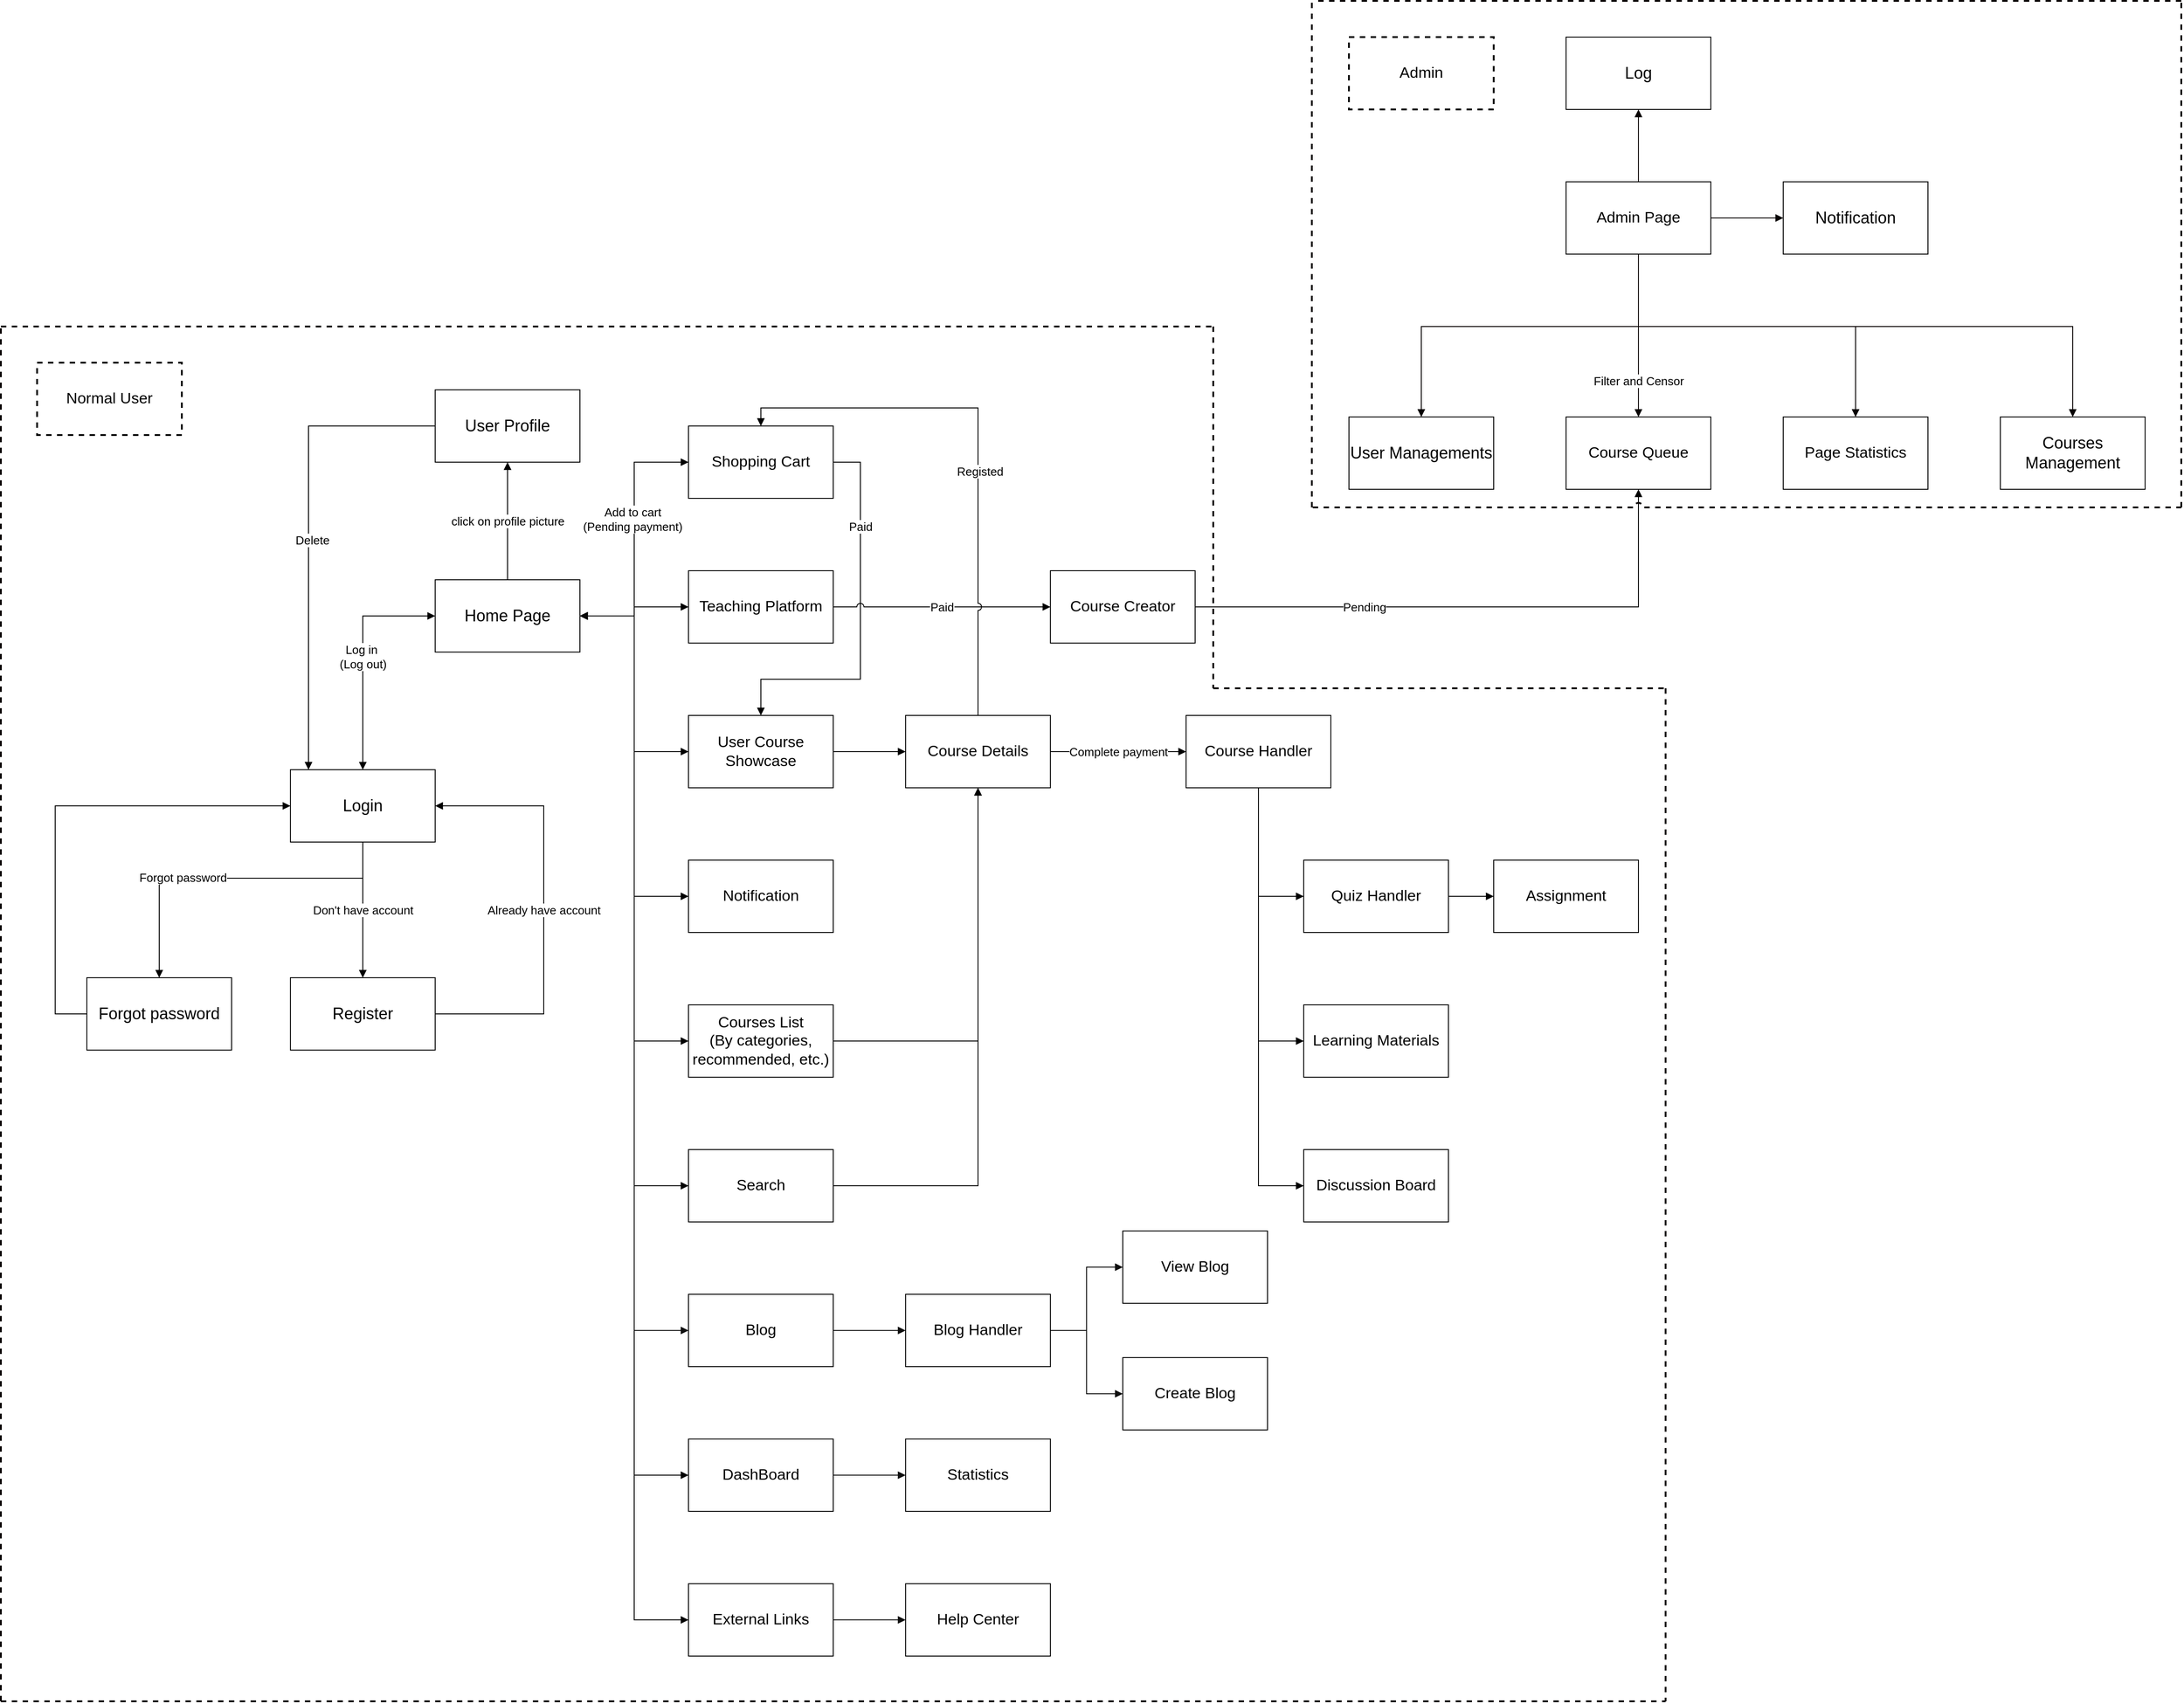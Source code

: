 <mxfile version="16.1.2" type="device"><diagram id="v6vMdrb268O3hsz2leRb" name="Page-1"><mxGraphModel dx="3694" dy="2830" grid="1" gridSize="10" guides="1" tooltips="1" connect="1" arrows="1" fold="1" page="1" pageScale="1" pageWidth="850" pageHeight="1100" math="0" shadow="0"><root><mxCell id="0"/><mxCell id="1" parent="0"/><mxCell id="CkElBzXGR7lXyXu3tSik-28" value="click on profile picture" style="edgeStyle=orthogonalEdgeStyle;rounded=0;orthogonalLoop=1;jettySize=auto;html=1;entryX=0.5;entryY=1;entryDx=0;entryDy=0;fontSize=13;startArrow=none;startFill=0;endArrow=block;endFill=1;" edge="1" parent="1" source="CkElBzXGR7lXyXu3tSik-24" target="CkElBzXGR7lXyXu3tSik-27"><mxGeometry relative="1" as="geometry"/></mxCell><mxCell id="CkElBzXGR7lXyXu3tSik-51" style="edgeStyle=orthogonalEdgeStyle;rounded=0;orthogonalLoop=1;jettySize=auto;html=1;entryX=0;entryY=0.5;entryDx=0;entryDy=0;fontSize=13;startArrow=block;startFill=1;endArrow=block;endFill=1;" edge="1" parent="1" source="CkElBzXGR7lXyXu3tSik-24" target="CkElBzXGR7lXyXu3tSik-50"><mxGeometry relative="1" as="geometry"><Array as="points"><mxPoint x="100" y="40"/><mxPoint x="100" y="-130"/></Array></mxGeometry></mxCell><mxCell id="CkElBzXGR7lXyXu3tSik-56" value="Add to cart&lt;br&gt;(Pending payment)" style="edgeLabel;html=1;align=center;verticalAlign=middle;resizable=0;points=[];fontSize=13;" vertex="1" connectable="0" parent="CkElBzXGR7lXyXu3tSik-51"><mxGeometry x="0.15" y="2" relative="1" as="geometry"><mxPoint as="offset"/></mxGeometry></mxCell><mxCell id="CkElBzXGR7lXyXu3tSik-55" style="edgeStyle=orthogonalEdgeStyle;rounded=0;orthogonalLoop=1;jettySize=auto;html=1;entryX=0;entryY=0.5;entryDx=0;entryDy=0;fontSize=13;startArrow=block;startFill=1;endArrow=block;endFill=1;" edge="1" parent="1" source="CkElBzXGR7lXyXu3tSik-24" target="CkElBzXGR7lXyXu3tSik-54"><mxGeometry relative="1" as="geometry"/></mxCell><mxCell id="CkElBzXGR7lXyXu3tSik-59" style="edgeStyle=orthogonalEdgeStyle;rounded=0;orthogonalLoop=1;jettySize=auto;html=1;entryX=0;entryY=0.5;entryDx=0;entryDy=0;fontSize=13;startArrow=block;startFill=1;endArrow=block;endFill=1;" edge="1" parent="1" source="CkElBzXGR7lXyXu3tSik-24" target="CkElBzXGR7lXyXu3tSik-58"><mxGeometry relative="1" as="geometry"/></mxCell><mxCell id="CkElBzXGR7lXyXu3tSik-61" style="edgeStyle=orthogonalEdgeStyle;rounded=0;orthogonalLoop=1;jettySize=auto;html=1;entryX=0;entryY=0.5;entryDx=0;entryDy=0;fontSize=13;startArrow=block;startFill=1;endArrow=block;endFill=1;" edge="1" parent="1" source="CkElBzXGR7lXyXu3tSik-24" target="CkElBzXGR7lXyXu3tSik-60"><mxGeometry relative="1" as="geometry"/></mxCell><mxCell id="CkElBzXGR7lXyXu3tSik-63" style="edgeStyle=orthogonalEdgeStyle;rounded=0;orthogonalLoop=1;jettySize=auto;html=1;entryX=0;entryY=0.5;entryDx=0;entryDy=0;fontSize=13;startArrow=block;startFill=1;endArrow=block;endFill=1;" edge="1" parent="1" source="CkElBzXGR7lXyXu3tSik-24" target="CkElBzXGR7lXyXu3tSik-62"><mxGeometry relative="1" as="geometry"/></mxCell><mxCell id="CkElBzXGR7lXyXu3tSik-66" style="edgeStyle=orthogonalEdgeStyle;rounded=0;orthogonalLoop=1;jettySize=auto;html=1;entryX=0;entryY=0.5;entryDx=0;entryDy=0;fontSize=13;startArrow=block;startFill=1;endArrow=block;endFill=1;" edge="1" parent="1" source="CkElBzXGR7lXyXu3tSik-24" target="CkElBzXGR7lXyXu3tSik-65"><mxGeometry relative="1" as="geometry"/></mxCell><mxCell id="CkElBzXGR7lXyXu3tSik-109" style="edgeStyle=orthogonalEdgeStyle;rounded=0;jumpStyle=arc;jumpSize=8;orthogonalLoop=1;jettySize=auto;html=1;entryX=0;entryY=0.5;entryDx=0;entryDy=0;fontSize=13;startArrow=none;startFill=0;endArrow=block;endFill=1;" edge="1" parent="1" source="CkElBzXGR7lXyXu3tSik-24" target="CkElBzXGR7lXyXu3tSik-97"><mxGeometry relative="1" as="geometry"/></mxCell><mxCell id="CkElBzXGR7lXyXu3tSik-124" style="edgeStyle=orthogonalEdgeStyle;rounded=0;jumpStyle=arc;jumpSize=8;orthogonalLoop=1;jettySize=auto;html=1;entryX=0;entryY=0.5;entryDx=0;entryDy=0;fontSize=13;startArrow=none;startFill=0;endArrow=block;endFill=1;" edge="1" parent="1" source="CkElBzXGR7lXyXu3tSik-24" target="CkElBzXGR7lXyXu3tSik-123"><mxGeometry relative="1" as="geometry"/></mxCell><mxCell id="CkElBzXGR7lXyXu3tSik-134" style="edgeStyle=orthogonalEdgeStyle;rounded=0;jumpStyle=arc;jumpSize=8;orthogonalLoop=1;jettySize=auto;html=1;entryX=0;entryY=0.5;entryDx=0;entryDy=0;fontSize=13;startArrow=none;startFill=0;endArrow=block;endFill=1;strokeColor=#0F0F0F;" edge="1" parent="1" source="CkElBzXGR7lXyXu3tSik-24" target="CkElBzXGR7lXyXu3tSik-133"><mxGeometry relative="1" as="geometry"/></mxCell><mxCell id="CkElBzXGR7lXyXu3tSik-24" value="&lt;font style=&quot;font-size: 18px&quot;&gt;Home Page&lt;/font&gt;" style="rounded=0;whiteSpace=wrap;html=1;fontSize=17;" vertex="1" parent="1"><mxGeometry x="-120" width="160" height="80" as="geometry"/></mxCell><mxCell id="CkElBzXGR7lXyXu3tSik-26" value="Log in&amp;nbsp;&lt;br&gt;(Log out)" style="edgeStyle=orthogonalEdgeStyle;rounded=0;orthogonalLoop=1;jettySize=auto;html=1;entryX=0;entryY=0.5;entryDx=0;entryDy=0;fontSize=13;startArrow=block;startFill=1;endArrow=block;endFill=1;" edge="1" parent="1" source="CkElBzXGR7lXyXu3tSik-25" target="CkElBzXGR7lXyXu3tSik-24"><mxGeometry relative="1" as="geometry"/></mxCell><mxCell id="CkElBzXGR7lXyXu3tSik-30" value="Don't have account" style="edgeStyle=orthogonalEdgeStyle;rounded=0;orthogonalLoop=1;jettySize=auto;html=1;entryX=0.5;entryY=0;entryDx=0;entryDy=0;fontSize=13;startArrow=none;startFill=0;endArrow=block;endFill=1;" edge="1" parent="1" source="CkElBzXGR7lXyXu3tSik-25" target="CkElBzXGR7lXyXu3tSik-29"><mxGeometry relative="1" as="geometry"/></mxCell><mxCell id="CkElBzXGR7lXyXu3tSik-39" style="edgeStyle=orthogonalEdgeStyle;rounded=0;orthogonalLoop=1;jettySize=auto;html=1;exitX=0.5;exitY=1;exitDx=0;exitDy=0;entryX=0.5;entryY=0;entryDx=0;entryDy=0;fontSize=13;startArrow=none;startFill=0;endArrow=block;endFill=1;" edge="1" parent="1" source="CkElBzXGR7lXyXu3tSik-25" target="CkElBzXGR7lXyXu3tSik-33"><mxGeometry relative="1" as="geometry"><Array as="points"><mxPoint x="-200" y="330"/><mxPoint x="-425" y="330"/></Array></mxGeometry></mxCell><mxCell id="CkElBzXGR7lXyXu3tSik-40" value="Forgot password" style="edgeLabel;html=1;align=center;verticalAlign=middle;resizable=0;points=[];fontSize=13;" vertex="1" connectable="0" parent="CkElBzXGR7lXyXu3tSik-39"><mxGeometry x="0.275" y="-1" relative="1" as="geometry"><mxPoint as="offset"/></mxGeometry></mxCell><mxCell id="CkElBzXGR7lXyXu3tSik-25" value="&lt;font style=&quot;font-size: 18px&quot;&gt;Login&lt;/font&gt;" style="rounded=0;whiteSpace=wrap;html=1;fontSize=17;" vertex="1" parent="1"><mxGeometry x="-280" y="210" width="160" height="80" as="geometry"/></mxCell><mxCell id="CkElBzXGR7lXyXu3tSik-47" style="rounded=0;orthogonalLoop=1;jettySize=auto;html=1;entryX=0.125;entryY=0;entryDx=0;entryDy=0;fontSize=13;startArrow=none;startFill=0;endArrow=block;endFill=1;entryPerimeter=0;edgeStyle=orthogonalEdgeStyle;" edge="1" parent="1" source="CkElBzXGR7lXyXu3tSik-27" target="CkElBzXGR7lXyXu3tSik-25"><mxGeometry relative="1" as="geometry"><Array as="points"><mxPoint x="-260" y="-170"/></Array></mxGeometry></mxCell><mxCell id="CkElBzXGR7lXyXu3tSik-48" value="Delete" style="edgeLabel;html=1;align=center;verticalAlign=middle;resizable=0;points=[];fontSize=13;" vertex="1" connectable="0" parent="CkElBzXGR7lXyXu3tSik-47"><mxGeometry x="0.023" y="4" relative="1" as="geometry"><mxPoint as="offset"/></mxGeometry></mxCell><mxCell id="CkElBzXGR7lXyXu3tSik-27" value="&lt;span style=&quot;font-size: 18px&quot;&gt;User Profile&lt;/span&gt;" style="rounded=0;whiteSpace=wrap;html=1;fontSize=17;" vertex="1" parent="1"><mxGeometry x="-120" y="-210" width="160" height="80" as="geometry"/></mxCell><mxCell id="CkElBzXGR7lXyXu3tSik-44" value="Already have account" style="edgeStyle=orthogonalEdgeStyle;rounded=0;orthogonalLoop=1;jettySize=auto;html=1;entryX=1;entryY=0.5;entryDx=0;entryDy=0;fontSize=13;startArrow=none;startFill=0;endArrow=block;endFill=1;" edge="1" parent="1" source="CkElBzXGR7lXyXu3tSik-29" target="CkElBzXGR7lXyXu3tSik-25"><mxGeometry relative="1" as="geometry"><Array as="points"><mxPoint y="480"/><mxPoint y="250"/></Array></mxGeometry></mxCell><mxCell id="CkElBzXGR7lXyXu3tSik-29" value="&lt;font style=&quot;font-size: 18px&quot;&gt;Register&lt;/font&gt;" style="rounded=0;whiteSpace=wrap;html=1;fontSize=17;" vertex="1" parent="1"><mxGeometry x="-280" y="440" width="160" height="80" as="geometry"/></mxCell><mxCell id="CkElBzXGR7lXyXu3tSik-46" style="edgeStyle=orthogonalEdgeStyle;rounded=0;orthogonalLoop=1;jettySize=auto;html=1;entryX=0;entryY=0.5;entryDx=0;entryDy=0;fontSize=13;startArrow=none;startFill=0;endArrow=block;endFill=1;" edge="1" parent="1" source="CkElBzXGR7lXyXu3tSik-33" target="CkElBzXGR7lXyXu3tSik-25"><mxGeometry relative="1" as="geometry"><Array as="points"><mxPoint x="-540" y="480"/><mxPoint x="-540" y="250"/></Array></mxGeometry></mxCell><mxCell id="CkElBzXGR7lXyXu3tSik-33" value="&lt;font style=&quot;font-size: 18px&quot;&gt;Forgot password&lt;/font&gt;" style="rounded=0;whiteSpace=wrap;html=1;fontSize=17;" vertex="1" parent="1"><mxGeometry x="-505" y="440" width="160" height="80" as="geometry"/></mxCell><mxCell id="CkElBzXGR7lXyXu3tSik-92" style="edgeStyle=orthogonalEdgeStyle;rounded=0;jumpStyle=arc;jumpSize=8;orthogonalLoop=1;jettySize=auto;html=1;fontSize=13;startArrow=none;startFill=0;endArrow=block;endFill=1;entryX=0.5;entryY=0;entryDx=0;entryDy=0;" edge="1" parent="1" source="CkElBzXGR7lXyXu3tSik-50" target="CkElBzXGR7lXyXu3tSik-60"><mxGeometry relative="1" as="geometry"><Array as="points"><mxPoint x="350" y="-130"/><mxPoint x="350" y="110"/><mxPoint x="240" y="110"/></Array></mxGeometry></mxCell><mxCell id="CkElBzXGR7lXyXu3tSik-95" value="Paid" style="edgeLabel;html=1;align=center;verticalAlign=middle;resizable=0;points=[];fontSize=13;" vertex="1" connectable="0" parent="CkElBzXGR7lXyXu3tSik-92"><mxGeometry x="-0.519" relative="1" as="geometry"><mxPoint as="offset"/></mxGeometry></mxCell><mxCell id="CkElBzXGR7lXyXu3tSik-50" value="Shopping Cart" style="rounded=0;whiteSpace=wrap;html=1;fontSize=17;" vertex="1" parent="1"><mxGeometry x="160" y="-170" width="160" height="80" as="geometry"/></mxCell><mxCell id="CkElBzXGR7lXyXu3tSik-89" value="Paid" style="edgeStyle=elbowEdgeStyle;rounded=0;jumpStyle=arc;jumpSize=8;orthogonalLoop=1;jettySize=auto;html=1;entryX=0;entryY=0.5;entryDx=0;entryDy=0;fontSize=13;startArrow=none;startFill=0;endArrow=block;endFill=1;" edge="1" parent="1" source="CkElBzXGR7lXyXu3tSik-54" target="CkElBzXGR7lXyXu3tSik-69"><mxGeometry relative="1" as="geometry"/></mxCell><mxCell id="CkElBzXGR7lXyXu3tSik-54" value="Teaching Platform" style="rounded=0;whiteSpace=wrap;html=1;fontSize=17;" vertex="1" parent="1"><mxGeometry x="160" y="-10" width="160" height="80" as="geometry"/></mxCell><mxCell id="CkElBzXGR7lXyXu3tSik-58" value="Notification" style="rounded=0;whiteSpace=wrap;html=1;fontSize=17;" vertex="1" parent="1"><mxGeometry x="160" y="310" width="160" height="80" as="geometry"/></mxCell><mxCell id="CkElBzXGR7lXyXu3tSik-96" style="edgeStyle=orthogonalEdgeStyle;rounded=0;jumpStyle=arc;jumpSize=8;orthogonalLoop=1;jettySize=auto;html=1;fontSize=13;startArrow=none;startFill=0;endArrow=block;endFill=1;entryX=0;entryY=0.5;entryDx=0;entryDy=0;" edge="1" parent="1" source="CkElBzXGR7lXyXu3tSik-60" target="CkElBzXGR7lXyXu3tSik-99"><mxGeometry relative="1" as="geometry"><mxPoint x="440" y="190" as="targetPoint"/></mxGeometry></mxCell><mxCell id="CkElBzXGR7lXyXu3tSik-60" value="User Course Showcase" style="rounded=0;whiteSpace=wrap;html=1;fontSize=17;" vertex="1" parent="1"><mxGeometry x="160" y="150" width="160" height="80" as="geometry"/></mxCell><mxCell id="CkElBzXGR7lXyXu3tSik-128" style="edgeStyle=orthogonalEdgeStyle;jumpStyle=arc;jumpSize=8;orthogonalLoop=1;jettySize=auto;html=1;entryX=0;entryY=0.5;entryDx=0;entryDy=0;fontSize=13;startArrow=none;startFill=0;endArrow=block;endFill=1;strokeColor=#0F0F0F;rounded=0;" edge="1" parent="1" source="CkElBzXGR7lXyXu3tSik-62" target="CkElBzXGR7lXyXu3tSik-127"><mxGeometry relative="1" as="geometry"/></mxCell><mxCell id="CkElBzXGR7lXyXu3tSik-62" value="External Links" style="rounded=0;whiteSpace=wrap;html=1;fontSize=17;" vertex="1" parent="1"><mxGeometry x="160" y="1110" width="160" height="80" as="geometry"/></mxCell><mxCell id="CkElBzXGR7lXyXu3tSik-103" style="edgeStyle=orthogonalEdgeStyle;rounded=0;jumpStyle=arc;jumpSize=8;orthogonalLoop=1;jettySize=auto;html=1;entryX=0.5;entryY=1;entryDx=0;entryDy=0;fontSize=13;startArrow=none;startFill=0;endArrow=block;endFill=1;" edge="1" parent="1" source="CkElBzXGR7lXyXu3tSik-65" target="CkElBzXGR7lXyXu3tSik-99"><mxGeometry relative="1" as="geometry"/></mxCell><mxCell id="CkElBzXGR7lXyXu3tSik-65" value="Courses List&lt;br&gt;(By categories, recommended, etc.)" style="rounded=0;whiteSpace=wrap;html=1;fontSize=17;" vertex="1" parent="1"><mxGeometry x="160" y="470" width="160" height="80" as="geometry"/></mxCell><mxCell id="CkElBzXGR7lXyXu3tSik-75" value="Pending" style="edgeStyle=orthogonalEdgeStyle;rounded=0;orthogonalLoop=1;jettySize=auto;html=1;entryX=0.5;entryY=1;entryDx=0;entryDy=0;fontSize=13;startArrow=none;startFill=0;endArrow=block;endFill=1;" edge="1" parent="1" source="CkElBzXGR7lXyXu3tSik-69" target="CkElBzXGR7lXyXu3tSik-74"><mxGeometry x="-0.396" relative="1" as="geometry"><mxPoint as="offset"/></mxGeometry></mxCell><mxCell id="CkElBzXGR7lXyXu3tSik-69" value="Course Creator" style="rounded=0;whiteSpace=wrap;html=1;fontSize=17;" vertex="1" parent="1"><mxGeometry x="560" y="-10" width="160" height="80" as="geometry"/></mxCell><mxCell id="CkElBzXGR7lXyXu3tSik-74" value="Course Queue" style="rounded=0;whiteSpace=wrap;html=1;fontSize=17;" vertex="1" parent="1"><mxGeometry x="1130" y="-180" width="160" height="80" as="geometry"/></mxCell><mxCell id="CkElBzXGR7lXyXu3tSik-154" value="Filter and Censor" style="edgeStyle=orthogonalEdgeStyle;rounded=0;jumpStyle=none;jumpSize=8;orthogonalLoop=1;jettySize=auto;html=1;entryX=0.5;entryY=0;entryDx=0;entryDy=0;fontSize=13;startArrow=none;startFill=0;endArrow=block;endFill=1;startSize=6;endSize=6;strokeColor=#080303;strokeWidth=1;" edge="1" parent="1" source="CkElBzXGR7lXyXu3tSik-78" target="CkElBzXGR7lXyXu3tSik-74"><mxGeometry x="0.556" relative="1" as="geometry"><Array as="points"><mxPoint x="1210" y="-230"/><mxPoint x="1210" y="-230"/></Array><mxPoint as="offset"/></mxGeometry></mxCell><mxCell id="CkElBzXGR7lXyXu3tSik-157" style="edgeStyle=orthogonalEdgeStyle;rounded=0;jumpStyle=none;jumpSize=8;orthogonalLoop=1;jettySize=auto;html=1;fontSize=17;startArrow=none;startFill=0;endArrow=block;endFill=1;startSize=6;endSize=6;strokeColor=#080303;strokeWidth=1;" edge="1" parent="1" target="CkElBzXGR7lXyXu3tSik-155"><mxGeometry relative="1" as="geometry"><mxPoint x="1210" y="-360" as="sourcePoint"/><Array as="points"><mxPoint x="1210" y="-280"/><mxPoint x="1450" y="-280"/></Array></mxGeometry></mxCell><mxCell id="CkElBzXGR7lXyXu3tSik-159" style="edgeStyle=orthogonalEdgeStyle;rounded=0;jumpStyle=none;jumpSize=8;orthogonalLoop=1;jettySize=auto;html=1;entryX=0.5;entryY=0;entryDx=0;entryDy=0;fontSize=17;startArrow=none;startFill=0;endArrow=block;endFill=1;startSize=6;endSize=6;strokeColor=#080303;strokeWidth=1;" edge="1" parent="1" source="CkElBzXGR7lXyXu3tSik-78" target="CkElBzXGR7lXyXu3tSik-158"><mxGeometry relative="1" as="geometry"><mxPoint x="1690" y="-180" as="targetPoint"/><Array as="points"><mxPoint x="1210" y="-280"/><mxPoint x="1690" y="-280"/><mxPoint x="1690" y="-180"/></Array></mxGeometry></mxCell><mxCell id="CkElBzXGR7lXyXu3tSik-161" style="edgeStyle=orthogonalEdgeStyle;rounded=0;jumpStyle=none;jumpSize=8;orthogonalLoop=1;jettySize=auto;html=1;entryX=0.5;entryY=0;entryDx=0;entryDy=0;fontSize=17;startArrow=none;startFill=0;endArrow=block;endFill=1;startSize=6;endSize=6;strokeColor=#080303;strokeWidth=1;" edge="1" parent="1" source="CkElBzXGR7lXyXu3tSik-78" target="CkElBzXGR7lXyXu3tSik-160"><mxGeometry relative="1" as="geometry"><Array as="points"><mxPoint x="1210" y="-280"/><mxPoint x="970" y="-280"/></Array></mxGeometry></mxCell><mxCell id="CkElBzXGR7lXyXu3tSik-163" style="edgeStyle=orthogonalEdgeStyle;rounded=0;jumpStyle=none;jumpSize=8;orthogonalLoop=1;jettySize=auto;html=1;entryX=0.5;entryY=1;entryDx=0;entryDy=0;fontSize=17;startArrow=none;startFill=0;endArrow=block;endFill=1;startSize=6;endSize=6;strokeColor=#080303;strokeWidth=1;" edge="1" parent="1" source="CkElBzXGR7lXyXu3tSik-78" target="CkElBzXGR7lXyXu3tSik-162"><mxGeometry relative="1" as="geometry"/></mxCell><mxCell id="CkElBzXGR7lXyXu3tSik-165" style="edgeStyle=orthogonalEdgeStyle;rounded=0;jumpStyle=none;jumpSize=8;orthogonalLoop=1;jettySize=auto;html=1;entryX=0;entryY=0.5;entryDx=0;entryDy=0;fontSize=13;startArrow=none;startFill=0;endArrow=block;endFill=1;startSize=6;endSize=6;strokeColor=#080303;strokeWidth=1;" edge="1" parent="1" source="CkElBzXGR7lXyXu3tSik-78" target="CkElBzXGR7lXyXu3tSik-164"><mxGeometry relative="1" as="geometry"/></mxCell><mxCell id="CkElBzXGR7lXyXu3tSik-78" value="Admin Page" style="rounded=0;whiteSpace=wrap;html=1;fontSize=17;" vertex="1" parent="1"><mxGeometry x="1130" y="-440" width="160" height="80" as="geometry"/></mxCell><mxCell id="CkElBzXGR7lXyXu3tSik-108" style="edgeStyle=orthogonalEdgeStyle;rounded=0;jumpStyle=arc;jumpSize=8;orthogonalLoop=1;jettySize=auto;html=1;entryX=0.5;entryY=1;entryDx=0;entryDy=0;fontSize=13;startArrow=none;startFill=0;endArrow=block;endFill=1;" edge="1" parent="1" source="CkElBzXGR7lXyXu3tSik-97" target="CkElBzXGR7lXyXu3tSik-99"><mxGeometry relative="1" as="geometry"/></mxCell><mxCell id="CkElBzXGR7lXyXu3tSik-97" value="Search" style="rounded=0;whiteSpace=wrap;html=1;fontSize=17;" vertex="1" parent="1"><mxGeometry x="160" y="630" width="160" height="80" as="geometry"/></mxCell><mxCell id="CkElBzXGR7lXyXu3tSik-100" value="Complete payment" style="edgeStyle=orthogonalEdgeStyle;rounded=0;jumpStyle=arc;jumpSize=8;orthogonalLoop=1;jettySize=auto;html=1;fontSize=13;startArrow=none;startFill=0;endArrow=block;endFill=1;entryX=0;entryY=0.5;entryDx=0;entryDy=0;" edge="1" parent="1" source="CkElBzXGR7lXyXu3tSik-99" target="CkElBzXGR7lXyXu3tSik-107"><mxGeometry relative="1" as="geometry"><mxPoint x="640" y="190" as="targetPoint"/></mxGeometry></mxCell><mxCell id="CkElBzXGR7lXyXu3tSik-105" style="edgeStyle=orthogonalEdgeStyle;rounded=0;jumpStyle=arc;jumpSize=8;orthogonalLoop=1;jettySize=auto;html=1;entryX=0.5;entryY=0;entryDx=0;entryDy=0;fontSize=13;startArrow=none;startFill=0;endArrow=block;endFill=1;" edge="1" parent="1" source="CkElBzXGR7lXyXu3tSik-99" target="CkElBzXGR7lXyXu3tSik-50"><mxGeometry relative="1" as="geometry"><Array as="points"><mxPoint x="480" y="-190"/><mxPoint x="240" y="-190"/></Array></mxGeometry></mxCell><mxCell id="CkElBzXGR7lXyXu3tSik-106" value="Registed" style="edgeLabel;html=1;align=center;verticalAlign=middle;resizable=0;points=[];fontSize=13;" vertex="1" connectable="0" parent="CkElBzXGR7lXyXu3tSik-105"><mxGeometry x="-0.1" y="-2" relative="1" as="geometry"><mxPoint as="offset"/></mxGeometry></mxCell><mxCell id="CkElBzXGR7lXyXu3tSik-99" value="Course Details" style="rounded=0;whiteSpace=wrap;html=1;fontSize=17;" vertex="1" parent="1"><mxGeometry x="400" y="150" width="160" height="80" as="geometry"/></mxCell><mxCell id="CkElBzXGR7lXyXu3tSik-116" style="edgeStyle=orthogonalEdgeStyle;rounded=0;jumpStyle=arc;jumpSize=8;orthogonalLoop=1;jettySize=auto;html=1;entryX=0;entryY=0.5;entryDx=0;entryDy=0;fontSize=13;startArrow=none;startFill=0;endArrow=block;endFill=1;" edge="1" parent="1" source="CkElBzXGR7lXyXu3tSik-107" target="CkElBzXGR7lXyXu3tSik-115"><mxGeometry relative="1" as="geometry"><Array as="points"><mxPoint x="790" y="350"/></Array></mxGeometry></mxCell><mxCell id="CkElBzXGR7lXyXu3tSik-118" style="edgeStyle=orthogonalEdgeStyle;rounded=0;jumpStyle=arc;jumpSize=8;orthogonalLoop=1;jettySize=auto;html=1;entryX=0;entryY=0.5;entryDx=0;entryDy=0;fontSize=13;startArrow=none;startFill=0;endArrow=block;endFill=1;" edge="1" parent="1" source="CkElBzXGR7lXyXu3tSik-107" target="CkElBzXGR7lXyXu3tSik-117"><mxGeometry relative="1" as="geometry"><Array as="points"><mxPoint x="790" y="510"/></Array></mxGeometry></mxCell><mxCell id="CkElBzXGR7lXyXu3tSik-120" style="edgeStyle=orthogonalEdgeStyle;rounded=0;jumpStyle=arc;jumpSize=8;orthogonalLoop=1;jettySize=auto;html=1;entryX=0;entryY=0.5;entryDx=0;entryDy=0;fontSize=13;startArrow=none;startFill=0;endArrow=block;endFill=1;" edge="1" parent="1" source="CkElBzXGR7lXyXu3tSik-107" target="CkElBzXGR7lXyXu3tSik-119"><mxGeometry relative="1" as="geometry"><Array as="points"><mxPoint x="790" y="670"/></Array></mxGeometry></mxCell><mxCell id="CkElBzXGR7lXyXu3tSik-107" value="Course Handler" style="rounded=0;whiteSpace=wrap;html=1;fontSize=17;" vertex="1" parent="1"><mxGeometry x="710" y="150" width="160" height="80" as="geometry"/></mxCell><mxCell id="CkElBzXGR7lXyXu3tSik-122" style="edgeStyle=orthogonalEdgeStyle;rounded=0;jumpStyle=arc;jumpSize=8;orthogonalLoop=1;jettySize=auto;html=1;fontSize=13;startArrow=none;startFill=0;endArrow=block;endFill=1;" edge="1" parent="1" source="CkElBzXGR7lXyXu3tSik-115" target="CkElBzXGR7lXyXu3tSik-121"><mxGeometry relative="1" as="geometry"/></mxCell><mxCell id="CkElBzXGR7lXyXu3tSik-115" value="Quiz Handler" style="rounded=0;whiteSpace=wrap;html=1;fontSize=17;" vertex="1" parent="1"><mxGeometry x="840" y="310" width="160" height="80" as="geometry"/></mxCell><mxCell id="CkElBzXGR7lXyXu3tSik-117" value="Learning Materials" style="rounded=0;whiteSpace=wrap;html=1;fontSize=17;" vertex="1" parent="1"><mxGeometry x="840" y="470" width="160" height="80" as="geometry"/></mxCell><mxCell id="CkElBzXGR7lXyXu3tSik-119" value="Discussion Board" style="rounded=0;whiteSpace=wrap;html=1;fontSize=17;" vertex="1" parent="1"><mxGeometry x="840" y="630" width="160" height="80" as="geometry"/></mxCell><mxCell id="CkElBzXGR7lXyXu3tSik-121" value="Assignment" style="rounded=0;whiteSpace=wrap;html=1;fontSize=17;" vertex="1" parent="1"><mxGeometry x="1050" y="310" width="160" height="80" as="geometry"/></mxCell><mxCell id="CkElBzXGR7lXyXu3tSik-126" style="edgeStyle=orthogonalEdgeStyle;curved=1;jumpStyle=arc;jumpSize=8;orthogonalLoop=1;jettySize=auto;html=1;entryX=0;entryY=0.5;entryDx=0;entryDy=0;fontSize=13;startArrow=none;startFill=0;endArrow=block;endFill=1;strokeColor=#0F0F0F;" edge="1" parent="1" source="CkElBzXGR7lXyXu3tSik-123" target="CkElBzXGR7lXyXu3tSik-125"><mxGeometry relative="1" as="geometry"/></mxCell><mxCell id="CkElBzXGR7lXyXu3tSik-123" value="DashBoard" style="rounded=0;whiteSpace=wrap;html=1;fontSize=17;" vertex="1" parent="1"><mxGeometry x="160" y="950" width="160" height="80" as="geometry"/></mxCell><mxCell id="CkElBzXGR7lXyXu3tSik-125" value="Statistics" style="rounded=0;whiteSpace=wrap;html=1;fontSize=17;" vertex="1" parent="1"><mxGeometry x="400" y="950" width="160" height="80" as="geometry"/></mxCell><mxCell id="CkElBzXGR7lXyXu3tSik-127" value="Help Center" style="rounded=0;whiteSpace=wrap;html=1;fontSize=17;" vertex="1" parent="1"><mxGeometry x="400" y="1110" width="160" height="80" as="geometry"/></mxCell><mxCell id="CkElBzXGR7lXyXu3tSik-137" style="edgeStyle=orthogonalEdgeStyle;rounded=0;jumpStyle=arc;jumpSize=8;orthogonalLoop=1;jettySize=auto;html=1;entryX=0;entryY=0.5;entryDx=0;entryDy=0;fontSize=13;startArrow=none;startFill=0;endArrow=block;endFill=1;strokeColor=#0F0F0F;" edge="1" parent="1" source="CkElBzXGR7lXyXu3tSik-133" target="CkElBzXGR7lXyXu3tSik-136"><mxGeometry relative="1" as="geometry"/></mxCell><mxCell id="CkElBzXGR7lXyXu3tSik-133" value="Blog" style="rounded=0;whiteSpace=wrap;html=1;fontSize=17;" vertex="1" parent="1"><mxGeometry x="160" y="790" width="160" height="80" as="geometry"/></mxCell><mxCell id="CkElBzXGR7lXyXu3tSik-141" style="edgeStyle=orthogonalEdgeStyle;rounded=0;jumpStyle=arc;jumpSize=8;orthogonalLoop=1;jettySize=auto;html=1;entryX=0;entryY=0.5;entryDx=0;entryDy=0;fontSize=13;startArrow=none;startFill=0;endArrow=block;endFill=1;strokeColor=#0F0F0F;" edge="1" parent="1" source="CkElBzXGR7lXyXu3tSik-136" target="CkElBzXGR7lXyXu3tSik-139"><mxGeometry relative="1" as="geometry"/></mxCell><mxCell id="CkElBzXGR7lXyXu3tSik-142" style="edgeStyle=orthogonalEdgeStyle;rounded=0;jumpStyle=arc;jumpSize=8;orthogonalLoop=1;jettySize=auto;html=1;fontSize=13;startArrow=none;startFill=0;endArrow=block;endFill=1;strokeColor=#0F0F0F;" edge="1" parent="1" source="CkElBzXGR7lXyXu3tSik-136" target="CkElBzXGR7lXyXu3tSik-140"><mxGeometry relative="1" as="geometry"/></mxCell><mxCell id="CkElBzXGR7lXyXu3tSik-136" value="Blog Handler" style="rounded=0;whiteSpace=wrap;html=1;fontSize=17;" vertex="1" parent="1"><mxGeometry x="400" y="790" width="160" height="80" as="geometry"/></mxCell><mxCell id="CkElBzXGR7lXyXu3tSik-139" value="View Blog" style="rounded=0;whiteSpace=wrap;html=1;fontSize=17;" vertex="1" parent="1"><mxGeometry x="640" y="720" width="160" height="80" as="geometry"/></mxCell><mxCell id="CkElBzXGR7lXyXu3tSik-140" value="Create Blog" style="rounded=0;whiteSpace=wrap;html=1;fontSize=17;" vertex="1" parent="1"><mxGeometry x="640" y="860" width="160" height="80" as="geometry"/></mxCell><mxCell id="CkElBzXGR7lXyXu3tSik-144" value="" style="endArrow=none;html=1;rounded=0;fontSize=13;strokeColor=#080303;jumpStyle=arc;jumpSize=8;dashed=1;startSize=6;strokeWidth=2;" edge="1" parent="1"><mxGeometry width="50" height="50" relative="1" as="geometry"><mxPoint x="-600" y="1240" as="sourcePoint"/><mxPoint x="-600" y="-280" as="targetPoint"/></mxGeometry></mxCell><mxCell id="CkElBzXGR7lXyXu3tSik-145" value="" style="endArrow=none;html=1;rounded=0;fontSize=13;strokeColor=#080303;jumpStyle=arc;jumpSize=8;dashed=1;startSize=6;strokeWidth=2;" edge="1" parent="1"><mxGeometry width="50" height="50" relative="1" as="geometry"><mxPoint x="-600" y="-280" as="sourcePoint"/><mxPoint x="740" y="-280" as="targetPoint"/></mxGeometry></mxCell><mxCell id="CkElBzXGR7lXyXu3tSik-146" value="" style="endArrow=none;html=1;rounded=0;fontSize=13;strokeColor=#080303;jumpStyle=none;jumpSize=8;dashed=1;startSize=6;strokeWidth=2;" edge="1" parent="1"><mxGeometry width="50" height="50" relative="1" as="geometry"><mxPoint x="740" y="-280" as="sourcePoint"/><mxPoint x="740" y="120" as="targetPoint"/></mxGeometry></mxCell><mxCell id="CkElBzXGR7lXyXu3tSik-147" value="" style="endArrow=none;html=1;rounded=0;fontSize=13;strokeColor=#080303;jumpStyle=arc;jumpSize=8;dashed=1;startSize=6;strokeWidth=2;" edge="1" parent="1"><mxGeometry width="50" height="50" relative="1" as="geometry"><mxPoint x="740" y="120" as="sourcePoint"/><mxPoint x="1240" y="120" as="targetPoint"/></mxGeometry></mxCell><mxCell id="CkElBzXGR7lXyXu3tSik-148" value="" style="endArrow=none;html=1;rounded=0;fontSize=13;strokeColor=#080303;jumpStyle=none;jumpSize=8;dashed=1;startSize=6;strokeWidth=2;" edge="1" parent="1"><mxGeometry width="50" height="50" relative="1" as="geometry"><mxPoint x="1240" y="120" as="sourcePoint"/><mxPoint x="1240" y="1240" as="targetPoint"/></mxGeometry></mxCell><mxCell id="CkElBzXGR7lXyXu3tSik-149" value="" style="endArrow=none;html=1;rounded=0;fontSize=13;strokeColor=#080303;jumpStyle=none;jumpSize=8;dashed=1;startSize=6;strokeWidth=2;" edge="1" parent="1"><mxGeometry width="50" height="50" relative="1" as="geometry"><mxPoint x="-600" y="1240" as="sourcePoint"/><mxPoint x="1240" y="1240" as="targetPoint"/></mxGeometry></mxCell><mxCell id="CkElBzXGR7lXyXu3tSik-152" value="Normal User" style="rounded=0;whiteSpace=wrap;html=1;fontSize=17;dashed=1;strokeWidth=2;" vertex="1" parent="1"><mxGeometry x="-560" y="-240" width="160" height="80" as="geometry"/></mxCell><mxCell id="CkElBzXGR7lXyXu3tSik-155" value="Page Statistics" style="rounded=0;whiteSpace=wrap;html=1;fontSize=17;" vertex="1" parent="1"><mxGeometry x="1370" y="-180" width="160" height="80" as="geometry"/></mxCell><mxCell id="CkElBzXGR7lXyXu3tSik-158" value="&lt;span style=&quot;font-size: 18px&quot;&gt;Courses Management&lt;/span&gt;" style="rounded=0;whiteSpace=wrap;html=1;fontSize=17;" vertex="1" parent="1"><mxGeometry x="1610" y="-180" width="160" height="80" as="geometry"/></mxCell><mxCell id="CkElBzXGR7lXyXu3tSik-160" value="&lt;span style=&quot;font-size: 18px&quot;&gt;User Managements&lt;/span&gt;" style="rounded=0;whiteSpace=wrap;html=1;fontSize=17;" vertex="1" parent="1"><mxGeometry x="890" y="-180" width="160" height="80" as="geometry"/></mxCell><mxCell id="CkElBzXGR7lXyXu3tSik-162" value="&lt;span style=&quot;font-size: 18px&quot;&gt;Log&lt;/span&gt;" style="rounded=0;whiteSpace=wrap;html=1;fontSize=17;" vertex="1" parent="1"><mxGeometry x="1130" y="-600" width="160" height="80" as="geometry"/></mxCell><mxCell id="CkElBzXGR7lXyXu3tSik-164" value="&lt;span style=&quot;font-size: 18px&quot;&gt;Notification&lt;/span&gt;" style="rounded=0;whiteSpace=wrap;html=1;fontSize=17;" vertex="1" parent="1"><mxGeometry x="1370" y="-440" width="160" height="80" as="geometry"/></mxCell><mxCell id="CkElBzXGR7lXyXu3tSik-166" value="" style="endArrow=none;html=1;rounded=0;fontSize=13;strokeColor=#080303;jumpStyle=arc;jumpSize=8;dashed=1;startSize=6;strokeWidth=2;" edge="1" parent="1"><mxGeometry width="50" height="50" relative="1" as="geometry"><mxPoint x="849" y="-80" as="sourcePoint"/><mxPoint x="849" y="-640" as="targetPoint"/></mxGeometry></mxCell><mxCell id="CkElBzXGR7lXyXu3tSik-167" value="" style="endArrow=none;html=1;rounded=0;fontSize=13;strokeColor=#080303;jumpStyle=arc;jumpSize=8;dashed=1;startSize=6;strokeWidth=2;" edge="1" parent="1"><mxGeometry width="50" height="50" relative="1" as="geometry"><mxPoint x="1810" y="-80" as="sourcePoint"/><mxPoint x="1810" y="-640" as="targetPoint"/></mxGeometry></mxCell><mxCell id="CkElBzXGR7lXyXu3tSik-168" value="" style="endArrow=none;html=1;rounded=0;fontSize=13;strokeColor=#080303;jumpStyle=arc;jumpSize=8;dashed=1;startSize=6;strokeWidth=2;" edge="1" parent="1"><mxGeometry width="50" height="50" relative="1" as="geometry"><mxPoint x="1810" y="-640" as="sourcePoint"/><mxPoint x="850" y="-640" as="targetPoint"/></mxGeometry></mxCell><mxCell id="CkElBzXGR7lXyXu3tSik-169" value="" style="endArrow=none;html=1;rounded=0;fontSize=13;strokeColor=#080303;jumpStyle=arc;jumpSize=8;dashed=1;startSize=6;strokeWidth=2;" edge="1" parent="1"><mxGeometry width="50" height="50" relative="1" as="geometry"><mxPoint x="850" y="-80" as="sourcePoint"/><mxPoint x="1810" y="-80" as="targetPoint"/></mxGeometry></mxCell><mxCell id="CkElBzXGR7lXyXu3tSik-170" value="Admin" style="rounded=0;whiteSpace=wrap;html=1;fontSize=17;dashed=1;strokeWidth=2;" vertex="1" parent="1"><mxGeometry x="890" y="-600" width="160" height="80" as="geometry"/></mxCell></root></mxGraphModel></diagram></mxfile>
